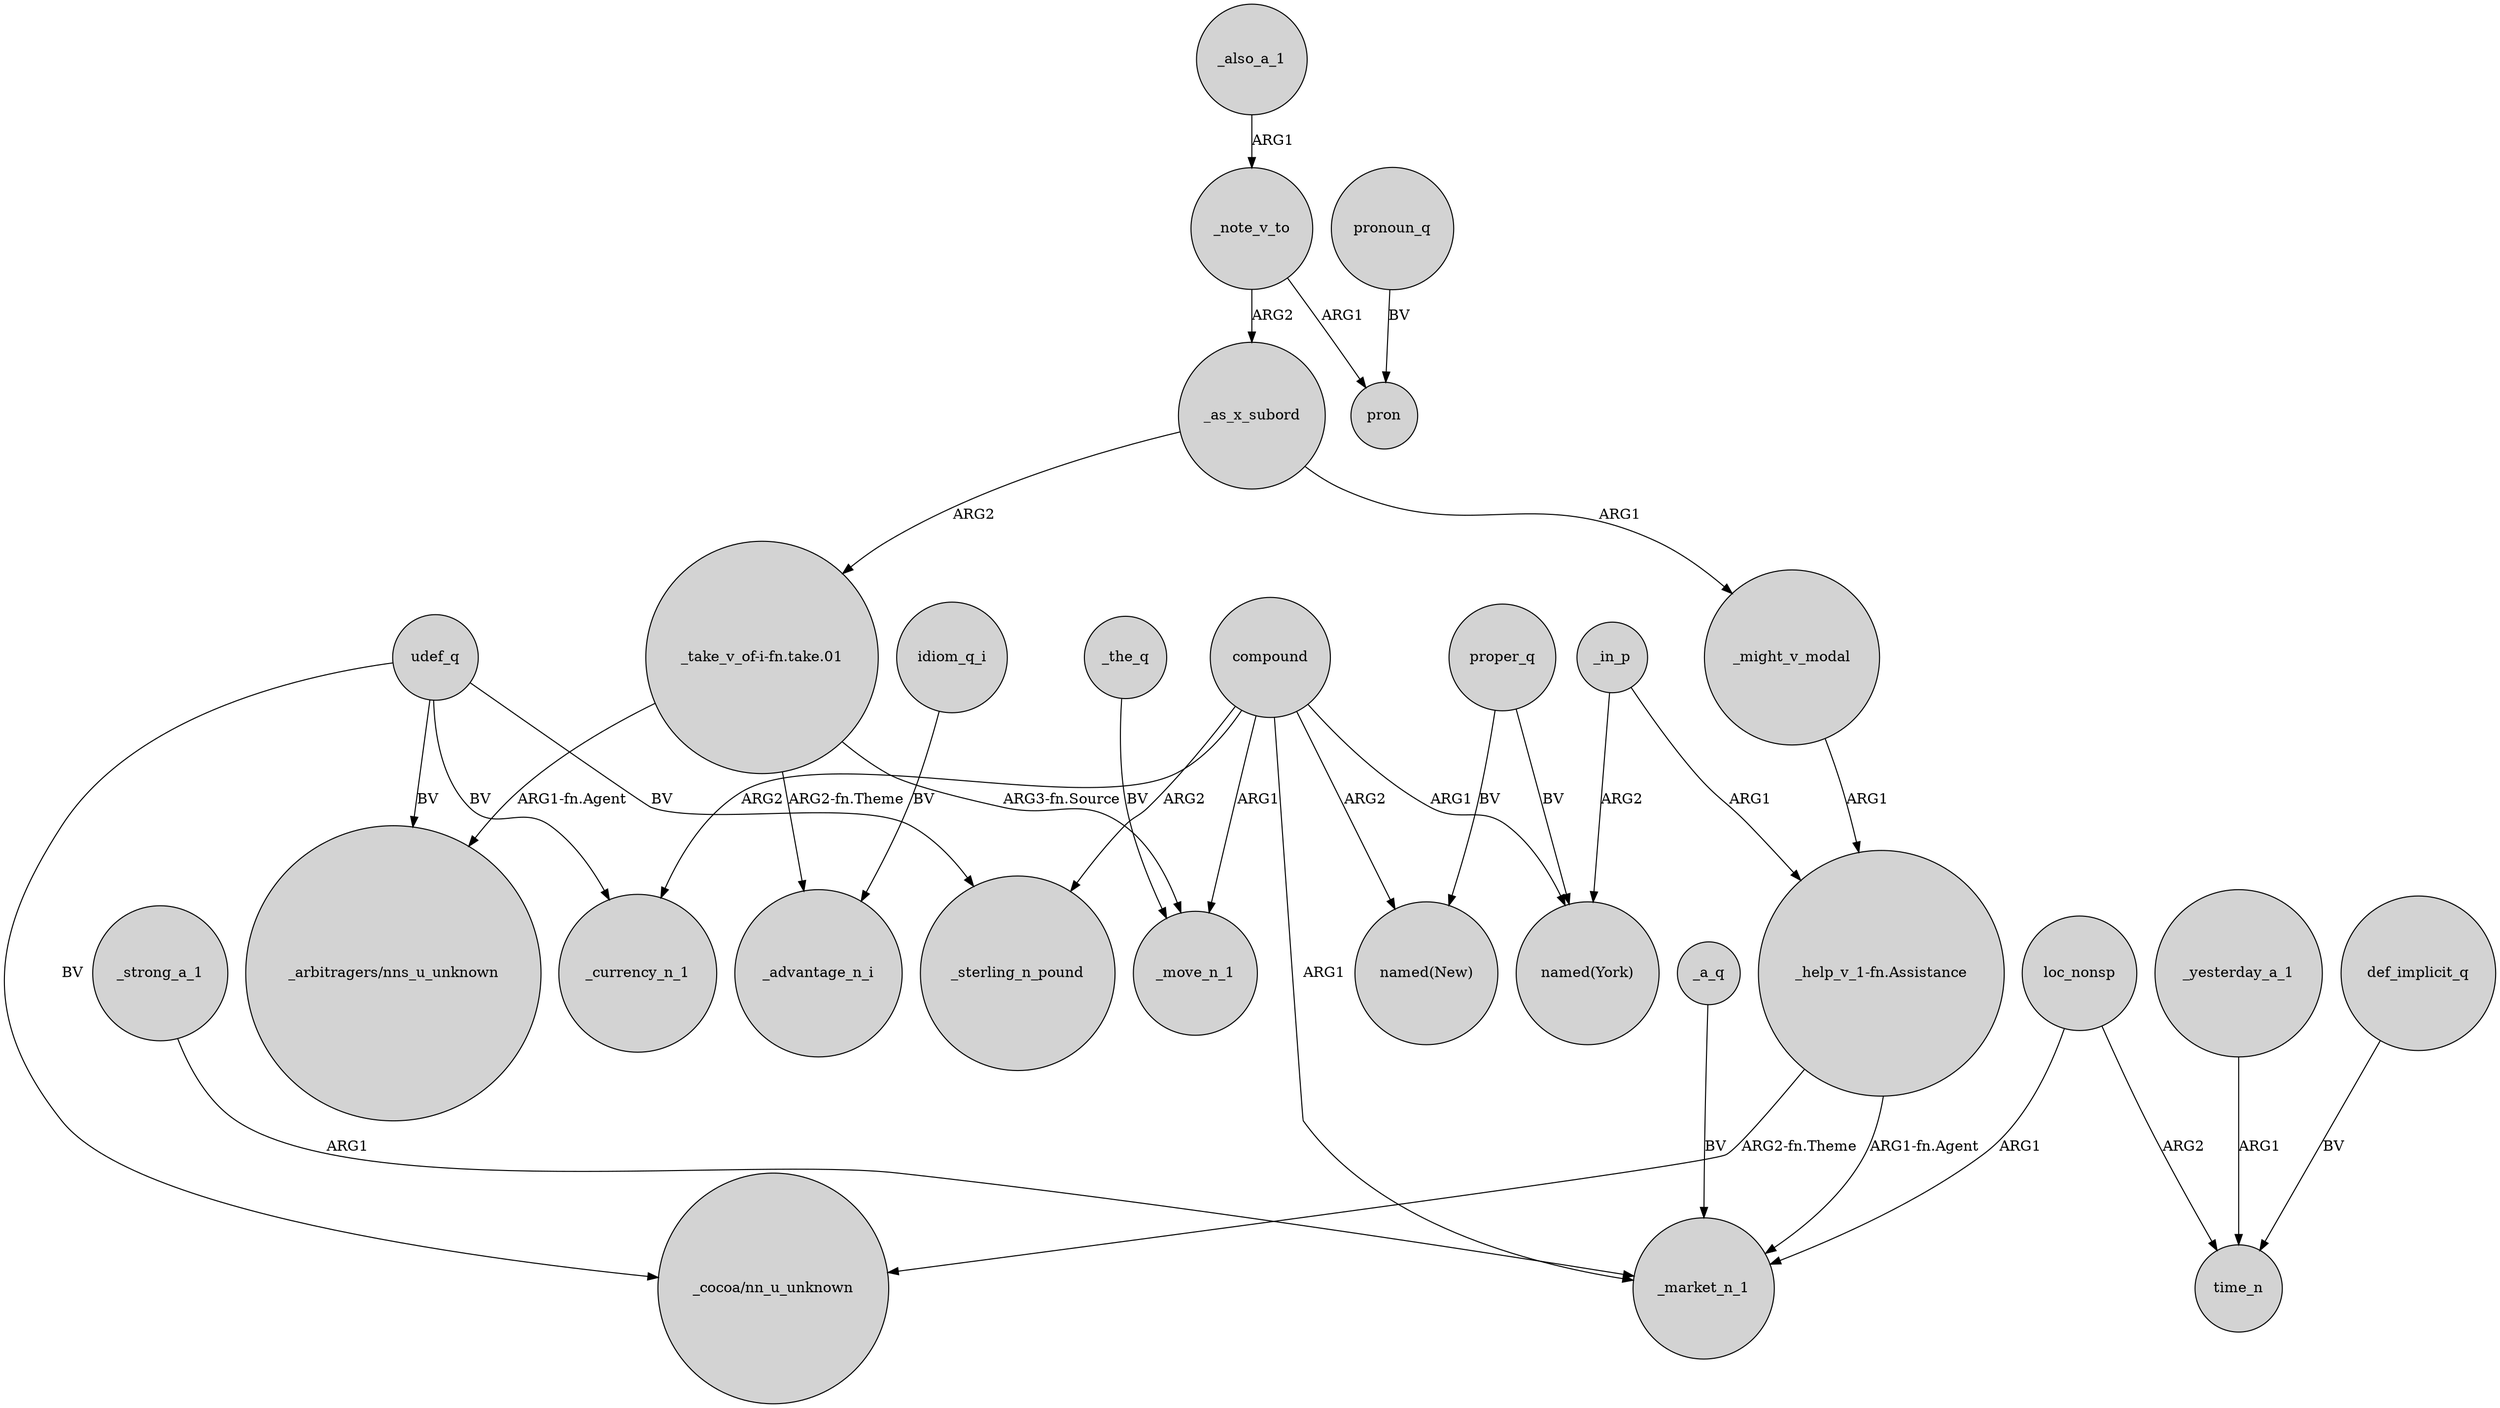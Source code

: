 digraph {
	node [shape=circle style=filled]
	"_help_v_1-fn.Assistance" -> "_cocoa/nn_u_unknown" [label="ARG2-fn.Theme"]
	_yesterday_a_1 -> time_n [label=ARG1]
	compound -> "named(New)" [label=ARG2]
	_strong_a_1 -> _market_n_1 [label=ARG1]
	proper_q -> "named(New)" [label=BV]
	_might_v_modal -> "_help_v_1-fn.Assistance" [label=ARG1]
	_note_v_to -> pron [label=ARG1]
	udef_q -> "_cocoa/nn_u_unknown" [label=BV]
	"_take_v_of-i-fn.take.01" -> "_arbitragers/nns_u_unknown" [label="ARG1-fn.Agent"]
	_as_x_subord -> "_take_v_of-i-fn.take.01" [label=ARG2]
	"_take_v_of-i-fn.take.01" -> _advantage_n_i [label="ARG2-fn.Theme"]
	_in_p -> "_help_v_1-fn.Assistance" [label=ARG1]
	"_help_v_1-fn.Assistance" -> _market_n_1 [label="ARG1-fn.Agent"]
	_the_q -> _move_n_1 [label=BV]
	udef_q -> _currency_n_1 [label=BV]
	loc_nonsp -> time_n [label=ARG2]
	_also_a_1 -> _note_v_to [label=ARG1]
	loc_nonsp -> _market_n_1 [label=ARG1]
	compound -> _currency_n_1 [label=ARG2]
	pronoun_q -> pron [label=BV]
	udef_q -> "_arbitragers/nns_u_unknown" [label=BV]
	udef_q -> _sterling_n_pound [label=BV]
	compound -> "named(York)" [label=ARG1]
	_as_x_subord -> _might_v_modal [label=ARG1]
	compound -> _move_n_1 [label=ARG1]
	_a_q -> _market_n_1 [label=BV]
	"_take_v_of-i-fn.take.01" -> _move_n_1 [label="ARG3-fn.Source"]
	_in_p -> "named(York)" [label=ARG2]
	idiom_q_i -> _advantage_n_i [label=BV]
	_note_v_to -> _as_x_subord [label=ARG2]
	compound -> _market_n_1 [label=ARG1]
	proper_q -> "named(York)" [label=BV]
	compound -> _sterling_n_pound [label=ARG2]
	def_implicit_q -> time_n [label=BV]
}
